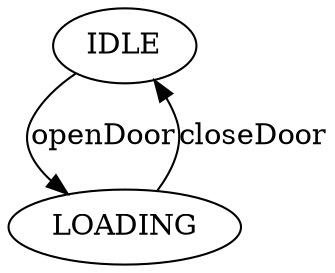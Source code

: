 digraph LiftModel
{
  IDLE -> LOADING  [label="openDoor"];
  LOADING -> IDLE  [label="closeDoor"];
}
